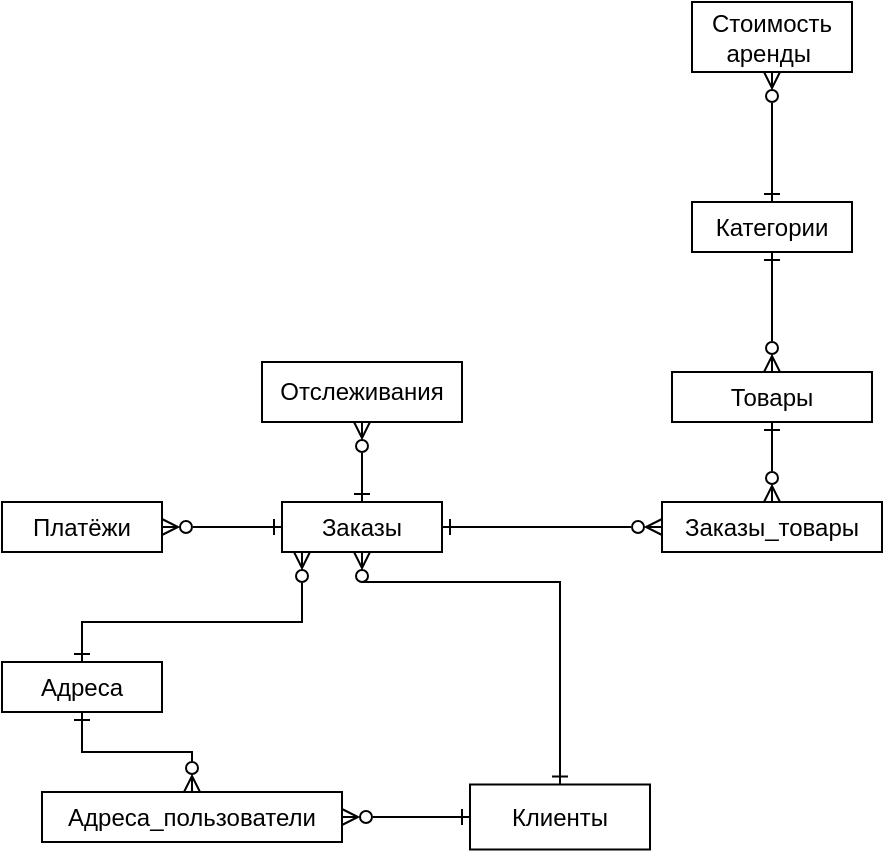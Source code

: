<mxfile version="24.5.3" type="github">
  <diagram name="Страница — 1" id="Mmt49PfAmUUD6BtU_sEv">
    <mxGraphModel dx="1440" dy="785" grid="1" gridSize="10" guides="1" tooltips="1" connect="1" arrows="1" fold="1" page="1" pageScale="1" pageWidth="827" pageHeight="1169" math="0" shadow="0">
      <root>
        <mxCell id="0" />
        <mxCell id="1" parent="0" />
        <mxCell id="HtdtYxYUlO2KyavMWP_j-8" style="edgeStyle=orthogonalEdgeStyle;rounded=0;orthogonalLoop=1;jettySize=auto;html=1;endArrow=ERzeroToMany;endFill=0;startArrow=ERone;startFill=0;" parent="1" source="wgMiWjdYJrQva8xjQtmw-7" target="wgMiWjdYJrQva8xjQtmw-10" edge="1">
          <mxGeometry relative="1" as="geometry">
            <Array as="points">
              <mxPoint x="369" y="480" />
              <mxPoint x="270" y="480" />
            </Array>
          </mxGeometry>
        </mxCell>
        <mxCell id="wgMiWjdYJrQva8xjQtmw-7" value="Клиенты" style="rounded=0;whiteSpace=wrap;html=1;" parent="1" vertex="1">
          <mxGeometry x="324" y="581.25" width="90" height="32.5" as="geometry" />
        </mxCell>
        <mxCell id="HtdtYxYUlO2KyavMWP_j-5" style="edgeStyle=orthogonalEdgeStyle;rounded=0;orthogonalLoop=1;jettySize=auto;html=1;startArrow=ERone;startFill=0;endArrow=ERzeroToMany;endFill=0;" parent="1" source="wgMiWjdYJrQva8xjQtmw-8" target="wgMiWjdYJrQva8xjQtmw-10" edge="1">
          <mxGeometry relative="1" as="geometry">
            <Array as="points">
              <mxPoint x="130" y="500" />
              <mxPoint x="240" y="500" />
            </Array>
          </mxGeometry>
        </mxCell>
        <mxCell id="HtdtYxYUlO2KyavMWP_j-10" style="edgeStyle=orthogonalEdgeStyle;rounded=0;orthogonalLoop=1;jettySize=auto;html=1;entryX=0.5;entryY=0;entryDx=0;entryDy=0;startArrow=ERone;startFill=0;endArrow=ERzeroToMany;endFill=0;" parent="1" source="wgMiWjdYJrQva8xjQtmw-8" target="HtdtYxYUlO2KyavMWP_j-9" edge="1">
          <mxGeometry relative="1" as="geometry" />
        </mxCell>
        <mxCell id="wgMiWjdYJrQva8xjQtmw-8" value="Адреса" style="rounded=0;whiteSpace=wrap;html=1;" parent="1" vertex="1">
          <mxGeometry x="90" y="520" width="80" height="25" as="geometry" />
        </mxCell>
        <mxCell id="HtdtYxYUlO2KyavMWP_j-2" style="edgeStyle=orthogonalEdgeStyle;rounded=0;orthogonalLoop=1;jettySize=auto;html=1;exitX=1;exitY=0.5;exitDx=0;exitDy=0;entryX=0;entryY=0.5;entryDx=0;entryDy=0;endArrow=ERone;endFill=0;startArrow=ERzeroToMany;startFill=0;" parent="1" source="wgMiWjdYJrQva8xjQtmw-9" target="wgMiWjdYJrQva8xjQtmw-10" edge="1">
          <mxGeometry relative="1" as="geometry" />
        </mxCell>
        <mxCell id="wgMiWjdYJrQva8xjQtmw-9" value="Платёжи" style="rounded=0;whiteSpace=wrap;html=1;" parent="1" vertex="1">
          <mxGeometry x="90" y="440" width="80" height="25" as="geometry" />
        </mxCell>
        <mxCell id="HtdtYxYUlO2KyavMWP_j-13" style="edgeStyle=orthogonalEdgeStyle;rounded=0;orthogonalLoop=1;jettySize=auto;html=1;entryX=0.5;entryY=1;entryDx=0;entryDy=0;endArrow=ERzeroToMany;endFill=0;startArrow=ERone;startFill=0;" parent="1" source="wgMiWjdYJrQva8xjQtmw-10" target="wgMiWjdYJrQva8xjQtmw-11" edge="1">
          <mxGeometry relative="1" as="geometry" />
        </mxCell>
        <mxCell id="wgMiWjdYJrQva8xjQtmw-10" value="Заказы" style="rounded=0;whiteSpace=wrap;html=1;" parent="1" vertex="1">
          <mxGeometry x="230" y="440" width="80" height="25" as="geometry" />
        </mxCell>
        <mxCell id="wgMiWjdYJrQva8xjQtmw-11" value="Отслеживания" style="rounded=0;whiteSpace=wrap;html=1;" parent="1" vertex="1">
          <mxGeometry x="220" y="370" width="100" height="30" as="geometry" />
        </mxCell>
        <mxCell id="HtdtYxYUlO2KyavMWP_j-12" style="edgeStyle=orthogonalEdgeStyle;rounded=0;orthogonalLoop=1;jettySize=auto;html=1;entryX=1;entryY=0.5;entryDx=0;entryDy=0;startArrow=ERzeroToMany;startFill=0;endArrow=ERone;endFill=0;" parent="1" source="wgMiWjdYJrQva8xjQtmw-14" target="wgMiWjdYJrQva8xjQtmw-10" edge="1">
          <mxGeometry relative="1" as="geometry" />
        </mxCell>
        <mxCell id="HtdtYxYUlO2KyavMWP_j-16" style="edgeStyle=orthogonalEdgeStyle;rounded=0;orthogonalLoop=1;jettySize=auto;html=1;startArrow=ERone;startFill=0;endArrow=ERzeroToMany;endFill=0;entryX=0.5;entryY=0;entryDx=0;entryDy=0;exitX=0.5;exitY=1;exitDx=0;exitDy=0;" parent="1" source="HtdtYxYUlO2KyavMWP_j-14" target="wgMiWjdYJrQva8xjQtmw-14" edge="1">
          <mxGeometry relative="1" as="geometry">
            <mxPoint x="440" y="400" as="sourcePoint" />
          </mxGeometry>
        </mxCell>
        <mxCell id="wgMiWjdYJrQva8xjQtmw-14" value="Заказы_товары" style="rounded=0;whiteSpace=wrap;html=1;" parent="1" vertex="1">
          <mxGeometry x="420" y="440" width="110" height="25" as="geometry" />
        </mxCell>
        <mxCell id="HtdtYxYUlO2KyavMWP_j-20" style="edgeStyle=orthogonalEdgeStyle;rounded=0;orthogonalLoop=1;jettySize=auto;html=1;entryX=0.5;entryY=0;entryDx=0;entryDy=0;endArrow=ERzeroToMany;endFill=0;startArrow=ERone;startFill=0;" parent="1" source="wgMiWjdYJrQva8xjQtmw-15" target="HtdtYxYUlO2KyavMWP_j-14" edge="1">
          <mxGeometry relative="1" as="geometry" />
        </mxCell>
        <mxCell id="wgMiWjdYJrQva8xjQtmw-15" value="Категории" style="rounded=0;whiteSpace=wrap;html=1;" parent="1" vertex="1">
          <mxGeometry x="435" y="290" width="80" height="25" as="geometry" />
        </mxCell>
        <mxCell id="HtdtYxYUlO2KyavMWP_j-19" style="edgeStyle=orthogonalEdgeStyle;rounded=0;orthogonalLoop=1;jettySize=auto;html=1;entryX=0.5;entryY=0;entryDx=0;entryDy=0;endArrow=ERone;endFill=0;startArrow=ERzeroToMany;startFill=0;" parent="1" source="6BoKyWhclUeG_ZjZ-14N-70" target="wgMiWjdYJrQva8xjQtmw-15" edge="1">
          <mxGeometry relative="1" as="geometry" />
        </mxCell>
        <mxCell id="6BoKyWhclUeG_ZjZ-14N-70" value="Стоимость&lt;div&gt;аренды&amp;nbsp;&lt;/div&gt;" style="rounded=0;whiteSpace=wrap;html=1;" parent="1" vertex="1">
          <mxGeometry x="435" y="190" width="80" height="35" as="geometry" />
        </mxCell>
        <mxCell id="HtdtYxYUlO2KyavMWP_j-11" style="edgeStyle=orthogonalEdgeStyle;rounded=0;orthogonalLoop=1;jettySize=auto;html=1;entryX=0;entryY=0.5;entryDx=0;entryDy=0;endArrow=ERone;endFill=0;startArrow=ERzeroToMany;startFill=0;" parent="1" source="HtdtYxYUlO2KyavMWP_j-9" target="wgMiWjdYJrQva8xjQtmw-7" edge="1">
          <mxGeometry relative="1" as="geometry" />
        </mxCell>
        <mxCell id="HtdtYxYUlO2KyavMWP_j-9" value="Адреса_пользователи" style="rounded=0;whiteSpace=wrap;html=1;" parent="1" vertex="1">
          <mxGeometry x="110" y="585" width="150" height="25" as="geometry" />
        </mxCell>
        <mxCell id="HtdtYxYUlO2KyavMWP_j-14" value="Товары" style="rounded=0;whiteSpace=wrap;html=1;" parent="1" vertex="1">
          <mxGeometry x="425" y="375" width="100" height="25" as="geometry" />
        </mxCell>
      </root>
    </mxGraphModel>
  </diagram>
</mxfile>
